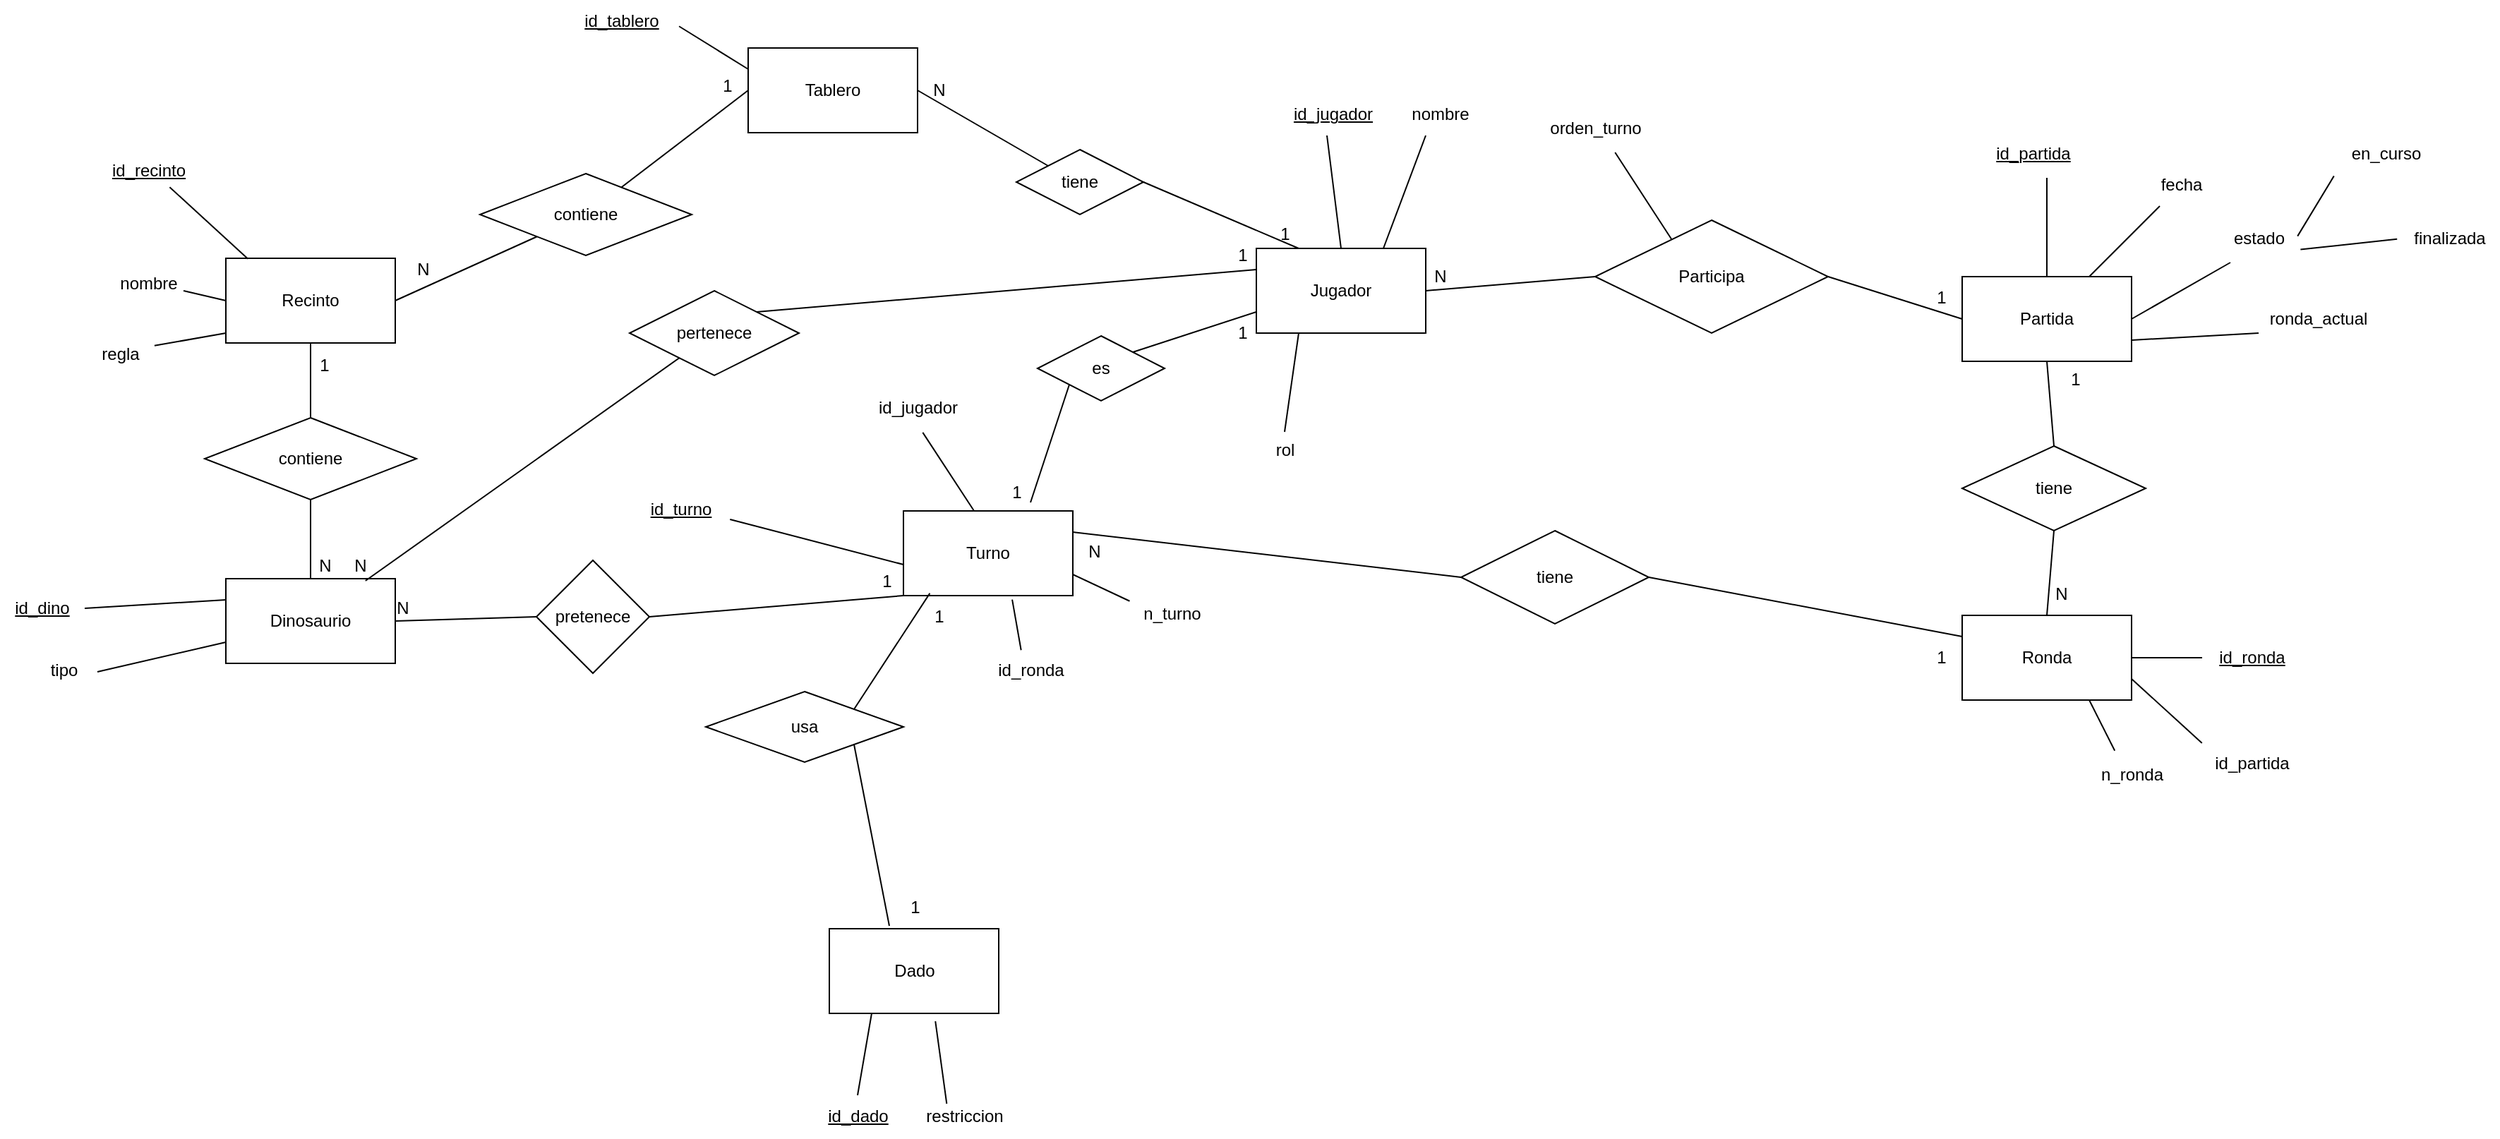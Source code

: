 <mxfile version="27.1.1">
  <diagram name="Página-1" id="BNNFv0GF89Ik_n_UJSFV">
    <mxGraphModel grid="1" page="1" gridSize="10" guides="1" tooltips="1" connect="1" arrows="1" fold="1" pageScale="1" pageWidth="827" pageHeight="1169" math="0" shadow="0">
      <root>
        <mxCell id="0" />
        <mxCell id="1" parent="0" />
        <mxCell id="86JGCpucS24EAb0vi1x8-12" style="rounded=0;orthogonalLoop=1;jettySize=auto;html=1;exitX=0.75;exitY=0;exitDx=0;exitDy=0;endArrow=none;startFill=0;" edge="1" parent="1" source="86JGCpucS24EAb0vi1x8-1">
          <mxGeometry relative="1" as="geometry">
            <mxPoint x="150.0" y="200" as="targetPoint" />
          </mxGeometry>
        </mxCell>
        <mxCell id="86JGCpucS24EAb0vi1x8-1" value="Jugador" style="rounded=0;whiteSpace=wrap;html=1;strokeColor=default;strokeWidth=1;" vertex="1" parent="1">
          <mxGeometry x="30" y="280" width="120" height="60" as="geometry" />
        </mxCell>
        <mxCell id="86JGCpucS24EAb0vi1x8-2" value="Partida" style="rounded=0;whiteSpace=wrap;html=1;" vertex="1" parent="1">
          <mxGeometry x="530" y="300" width="120" height="60" as="geometry" />
        </mxCell>
        <mxCell id="86JGCpucS24EAb0vi1x8-4" value="Tablero" style="rounded=0;whiteSpace=wrap;html=1;" vertex="1" parent="1">
          <mxGeometry x="-330" y="138" width="120" height="60" as="geometry" />
        </mxCell>
        <mxCell id="86JGCpucS24EAb0vi1x8-5" value="Dinosaurio" style="rounded=0;whiteSpace=wrap;html=1;" vertex="1" parent="1">
          <mxGeometry x="-700" y="514" width="120" height="60" as="geometry" />
        </mxCell>
        <mxCell id="86JGCpucS24EAb0vi1x8-9" value="" style="endArrow=none;html=1;rounded=0;entryX=0.5;entryY=0;entryDx=0;entryDy=0;" edge="1" parent="1" target="86JGCpucS24EAb0vi1x8-1">
          <mxGeometry width="50" height="50" relative="1" as="geometry">
            <mxPoint x="80" y="200" as="sourcePoint" />
            <mxPoint x="190" y="320" as="targetPoint" />
          </mxGeometry>
        </mxCell>
        <mxCell id="86JGCpucS24EAb0vi1x8-10" value="&lt;u&gt;id_jugador&lt;/u&gt;" style="text;html=1;align=center;verticalAlign=middle;resizable=0;points=[];autosize=1;strokeColor=none;fillColor=none;" vertex="1" parent="1">
          <mxGeometry x="44" y="170" width="80" height="30" as="geometry" />
        </mxCell>
        <mxCell id="86JGCpucS24EAb0vi1x8-13" value="nombre" style="text;html=1;align=center;verticalAlign=middle;resizable=0;points=[];autosize=1;strokeColor=none;fillColor=none;" vertex="1" parent="1">
          <mxGeometry x="130" y="170" width="60" height="30" as="geometry" />
        </mxCell>
        <mxCell id="Pi3pMl7nlMtp50f2_m2q-1" value="" style="endArrow=none;html=1;rounded=0;" edge="1" parent="1">
          <mxGeometry width="50" height="50" relative="1" as="geometry">
            <mxPoint x="590" y="300" as="sourcePoint" />
            <mxPoint x="590" y="230" as="targetPoint" />
          </mxGeometry>
        </mxCell>
        <mxCell id="Pi3pMl7nlMtp50f2_m2q-2" value="&lt;u&gt;id_partida&lt;/u&gt;" style="text;html=1;align=center;verticalAlign=middle;resizable=0;points=[];autosize=1;strokeColor=none;fillColor=none;" vertex="1" parent="1">
          <mxGeometry x="540" y="198" width="80" height="30" as="geometry" />
        </mxCell>
        <mxCell id="Pi3pMl7nlMtp50f2_m2q-3" value="" style="endArrow=none;html=1;rounded=0;" edge="1" parent="1">
          <mxGeometry width="50" height="50" relative="1" as="geometry">
            <mxPoint x="620" y="300" as="sourcePoint" />
            <mxPoint x="670" y="250" as="targetPoint" />
          </mxGeometry>
        </mxCell>
        <mxCell id="Pi3pMl7nlMtp50f2_m2q-4" value="fecha" style="text;html=1;align=center;verticalAlign=middle;resizable=0;points=[];autosize=1;strokeColor=none;fillColor=none;" vertex="1" parent="1">
          <mxGeometry x="660" y="220" width="50" height="30" as="geometry" />
        </mxCell>
        <mxCell id="Pi3pMl7nlMtp50f2_m2q-5" value="" style="endArrow=none;html=1;rounded=0;" edge="1" parent="1">
          <mxGeometry width="50" height="50" relative="1" as="geometry">
            <mxPoint x="650" y="330" as="sourcePoint" />
            <mxPoint x="720" y="290" as="targetPoint" />
          </mxGeometry>
        </mxCell>
        <mxCell id="Pi3pMl7nlMtp50f2_m2q-6" value="estado" style="text;html=1;align=center;verticalAlign=middle;resizable=0;points=[];autosize=1;strokeColor=none;fillColor=none;" vertex="1" parent="1">
          <mxGeometry x="710" y="258" width="60" height="30" as="geometry" />
        </mxCell>
        <mxCell id="Pi3pMl7nlMtp50f2_m2q-7" value="" style="endArrow=none;html=1;rounded=0;exitX=1;exitY=0.75;exitDx=0;exitDy=0;" edge="1" parent="1" source="86JGCpucS24EAb0vi1x8-2">
          <mxGeometry width="50" height="50" relative="1" as="geometry">
            <mxPoint x="690" y="390" as="sourcePoint" />
            <mxPoint x="740" y="340" as="targetPoint" />
          </mxGeometry>
        </mxCell>
        <mxCell id="Pi3pMl7nlMtp50f2_m2q-8" value="ronda_actual" style="text;html=1;align=center;verticalAlign=middle;resizable=0;points=[];autosize=1;strokeColor=none;fillColor=none;" vertex="1" parent="1">
          <mxGeometry x="737" y="315" width="90" height="30" as="geometry" />
        </mxCell>
        <mxCell id="ITycf9PlYZN2DS5Wk8c8-4" value="orden_turno" style="text;html=1;align=center;verticalAlign=middle;resizable=0;points=[];autosize=1;strokeColor=none;fillColor=none;" vertex="1" parent="1">
          <mxGeometry x="225" y="180" width="90" height="30" as="geometry" />
        </mxCell>
        <mxCell id="ITycf9PlYZN2DS5Wk8c8-5" value="" style="endArrow=none;html=1;rounded=0;entryX=0.328;entryY=0.169;entryDx=0;entryDy=0;entryPerimeter=0;exitX=0.657;exitY=1.067;exitDx=0;exitDy=0;exitPerimeter=0;" edge="1" parent="1" source="ITycf9PlYZN2DS5Wk8c8-4" target="ITycf9PlYZN2DS5Wk8c8-55">
          <mxGeometry width="50" height="50" relative="1" as="geometry">
            <mxPoint x="320" y="170" as="sourcePoint" />
            <mxPoint x="325.0" y="240" as="targetPoint" />
          </mxGeometry>
        </mxCell>
        <mxCell id="ITycf9PlYZN2DS5Wk8c8-7" value="Ronda" style="rounded=0;whiteSpace=wrap;html=1;" vertex="1" parent="1">
          <mxGeometry x="530" y="540" width="120" height="60" as="geometry" />
        </mxCell>
        <mxCell id="ITycf9PlYZN2DS5Wk8c8-8" value="" style="endArrow=none;html=1;rounded=0;exitX=1;exitY=0.5;exitDx=0;exitDy=0;" edge="1" parent="1" source="ITycf9PlYZN2DS5Wk8c8-7" target="ITycf9PlYZN2DS5Wk8c8-9">
          <mxGeometry width="50" height="50" relative="1" as="geometry">
            <mxPoint x="690" y="610" as="sourcePoint" />
            <mxPoint x="700" y="570" as="targetPoint" />
          </mxGeometry>
        </mxCell>
        <mxCell id="ITycf9PlYZN2DS5Wk8c8-9" value="&lt;u&gt;id_ronda&lt;/u&gt;" style="text;html=1;align=center;verticalAlign=middle;resizable=0;points=[];autosize=1;strokeColor=none;fillColor=none;" vertex="1" parent="1">
          <mxGeometry x="700" y="555" width="70" height="30" as="geometry" />
        </mxCell>
        <mxCell id="ITycf9PlYZN2DS5Wk8c8-11" value="n_ronda" style="text;html=1;align=center;verticalAlign=middle;resizable=0;points=[];autosize=1;strokeColor=none;fillColor=none;" vertex="1" parent="1">
          <mxGeometry x="615" y="638" width="70" height="30" as="geometry" />
        </mxCell>
        <mxCell id="ITycf9PlYZN2DS5Wk8c8-12" value="id_partida" style="text;html=1;align=center;verticalAlign=middle;resizable=0;points=[];autosize=1;strokeColor=none;fillColor=none;" vertex="1" parent="1">
          <mxGeometry x="695" y="630" width="80" height="30" as="geometry" />
        </mxCell>
        <mxCell id="ITycf9PlYZN2DS5Wk8c8-13" value="" style="endArrow=none;html=1;rounded=0;entryX=0.75;entryY=1;entryDx=0;entryDy=0;exitX=0.33;exitY=-0.07;exitDx=0;exitDy=0;exitPerimeter=0;" edge="1" parent="1" source="ITycf9PlYZN2DS5Wk8c8-11" target="ITycf9PlYZN2DS5Wk8c8-7">
          <mxGeometry width="50" height="50" relative="1" as="geometry">
            <mxPoint x="500" y="710" as="sourcePoint" />
            <mxPoint x="550" y="660" as="targetPoint" />
          </mxGeometry>
        </mxCell>
        <mxCell id="ITycf9PlYZN2DS5Wk8c8-14" value="" style="endArrow=none;html=1;rounded=0;entryX=1;entryY=0.75;entryDx=0;entryDy=0;exitX=0.061;exitY=0.015;exitDx=0;exitDy=0;exitPerimeter=0;" edge="1" parent="1" source="ITycf9PlYZN2DS5Wk8c8-12" target="ITycf9PlYZN2DS5Wk8c8-7">
          <mxGeometry width="50" height="50" relative="1" as="geometry">
            <mxPoint x="690" y="660" as="sourcePoint" />
            <mxPoint x="740" y="610" as="targetPoint" />
          </mxGeometry>
        </mxCell>
        <mxCell id="ITycf9PlYZN2DS5Wk8c8-15" value="Turno" style="rounded=0;whiteSpace=wrap;html=1;" vertex="1" parent="1">
          <mxGeometry x="-220" y="466" width="120" height="60" as="geometry" />
        </mxCell>
        <mxCell id="ITycf9PlYZN2DS5Wk8c8-16" value="&lt;u&gt;id_turno&lt;/u&gt;" style="text;html=1;align=center;verticalAlign=middle;resizable=0;points=[];autosize=1;strokeColor=none;fillColor=none;" vertex="1" parent="1">
          <mxGeometry x="-413" y="450" width="70" height="30" as="geometry" />
        </mxCell>
        <mxCell id="ITycf9PlYZN2DS5Wk8c8-17" value="n_turno" style="text;html=1;align=center;verticalAlign=middle;resizable=0;points=[];autosize=1;strokeColor=none;fillColor=none;" vertex="1" parent="1">
          <mxGeometry x="-60" y="524" width="60" height="30" as="geometry" />
        </mxCell>
        <mxCell id="ITycf9PlYZN2DS5Wk8c8-18" value="id_ronda" style="text;html=1;align=center;verticalAlign=middle;resizable=0;points=[];autosize=1;strokeColor=none;fillColor=none;" vertex="1" parent="1">
          <mxGeometry x="-165" y="564" width="70" height="30" as="geometry" />
        </mxCell>
        <mxCell id="ITycf9PlYZN2DS5Wk8c8-22" value="" style="endArrow=none;html=1;rounded=0;entryX=1.002;entryY=0.733;entryDx=0;entryDy=0;entryPerimeter=0;" edge="1" parent="1" target="ITycf9PlYZN2DS5Wk8c8-16">
          <mxGeometry width="50" height="50" relative="1" as="geometry">
            <mxPoint x="-220" y="504" as="sourcePoint" />
            <mxPoint x="-40" y="506" as="targetPoint" />
          </mxGeometry>
        </mxCell>
        <mxCell id="ITycf9PlYZN2DS5Wk8c8-23" value="" style="endArrow=none;html=1;rounded=0;exitX=1;exitY=0.75;exitDx=0;exitDy=0;entryX=0.004;entryY=0.196;entryDx=0;entryDy=0;entryPerimeter=0;" edge="1" parent="1" source="ITycf9PlYZN2DS5Wk8c8-15" target="ITycf9PlYZN2DS5Wk8c8-17">
          <mxGeometry width="50" height="50" relative="1" as="geometry">
            <mxPoint x="-60" y="543" as="sourcePoint" />
            <mxPoint x="-24" y="536" as="targetPoint" />
          </mxGeometry>
        </mxCell>
        <mxCell id="ITycf9PlYZN2DS5Wk8c8-24" value="" style="endArrow=none;html=1;rounded=0;exitX=0.642;exitY=1.047;exitDx=0;exitDy=0;entryX=0.405;entryY=0.021;entryDx=0;entryDy=0;entryPerimeter=0;exitPerimeter=0;" edge="1" parent="1" source="ITycf9PlYZN2DS5Wk8c8-15" target="ITycf9PlYZN2DS5Wk8c8-18">
          <mxGeometry width="50" height="50" relative="1" as="geometry">
            <mxPoint x="-80" y="553" as="sourcePoint" />
            <mxPoint x="-44" y="546" as="targetPoint" />
          </mxGeometry>
        </mxCell>
        <mxCell id="ITycf9PlYZN2DS5Wk8c8-27" value="" style="endArrow=none;html=1;rounded=0;entryX=0.417;entryY=0;entryDx=0;entryDy=0;entryPerimeter=0;exitX=0.546;exitY=1.082;exitDx=0;exitDy=0;exitPerimeter=0;" edge="1" parent="1" source="ITycf9PlYZN2DS5Wk8c8-19" target="ITycf9PlYZN2DS5Wk8c8-15">
          <mxGeometry width="50" height="50" relative="1" as="geometry">
            <mxPoint x="-120" y="410" as="sourcePoint" />
            <mxPoint x="-214" y="506" as="targetPoint" />
          </mxGeometry>
        </mxCell>
        <mxCell id="ITycf9PlYZN2DS5Wk8c8-29" value="Dado" style="rounded=0;whiteSpace=wrap;html=1;" vertex="1" parent="1">
          <mxGeometry x="-272.5" y="762" width="120" height="60" as="geometry" />
        </mxCell>
        <mxCell id="ITycf9PlYZN2DS5Wk8c8-30" value="&lt;u&gt;id_dado&lt;/u&gt;" style="text;html=1;align=center;verticalAlign=middle;whiteSpace=wrap;rounded=0;" vertex="1" parent="1">
          <mxGeometry x="-282.5" y="880" width="60" height="30" as="geometry" />
        </mxCell>
        <mxCell id="ITycf9PlYZN2DS5Wk8c8-31" value="restriccion" style="text;html=1;align=center;verticalAlign=middle;resizable=0;points=[];autosize=1;strokeColor=none;fillColor=none;" vertex="1" parent="1">
          <mxGeometry x="-217.5" y="880" width="80" height="30" as="geometry" />
        </mxCell>
        <mxCell id="ITycf9PlYZN2DS5Wk8c8-32" value="" style="endArrow=none;html=1;rounded=0;exitX=0.5;exitY=0;exitDx=0;exitDy=0;entryX=0.25;entryY=1;entryDx=0;entryDy=0;" edge="1" parent="1" source="ITycf9PlYZN2DS5Wk8c8-30" target="ITycf9PlYZN2DS5Wk8c8-29">
          <mxGeometry width="50" height="50" relative="1" as="geometry">
            <mxPoint x="-252.5" y="872" as="sourcePoint" />
            <mxPoint x="-272.5" y="822" as="targetPoint" />
          </mxGeometry>
        </mxCell>
        <mxCell id="ITycf9PlYZN2DS5Wk8c8-34" value="" style="endArrow=none;html=1;rounded=0;entryX=0.626;entryY=1.092;entryDx=0;entryDy=0;entryPerimeter=0;exitX=0.352;exitY=0.2;exitDx=0;exitDy=0;exitPerimeter=0;" edge="1" parent="1" source="ITycf9PlYZN2DS5Wk8c8-31" target="ITycf9PlYZN2DS5Wk8c8-29">
          <mxGeometry width="50" height="50" relative="1" as="geometry">
            <mxPoint x="-232.5" y="912" as="sourcePoint" />
            <mxPoint x="-182.5" y="862" as="targetPoint" />
          </mxGeometry>
        </mxCell>
        <mxCell id="ITycf9PlYZN2DS5Wk8c8-40" value="Recinto" style="rounded=0;whiteSpace=wrap;html=1;" vertex="1" parent="1">
          <mxGeometry x="-700" y="287" width="120" height="60" as="geometry" />
        </mxCell>
        <mxCell id="ITycf9PlYZN2DS5Wk8c8-41" value="&lt;u&gt;id_recinto&lt;/u&gt;" style="text;html=1;align=center;verticalAlign=middle;resizable=0;points=[];autosize=1;strokeColor=none;fillColor=none;" vertex="1" parent="1">
          <mxGeometry x="-795" y="210" width="80" height="30" as="geometry" />
        </mxCell>
        <mxCell id="ITycf9PlYZN2DS5Wk8c8-42" value="nombre" style="text;html=1;align=center;verticalAlign=middle;resizable=0;points=[];autosize=1;strokeColor=none;fillColor=none;" vertex="1" parent="1">
          <mxGeometry x="-785" y="290" width="60" height="30" as="geometry" />
        </mxCell>
        <mxCell id="ITycf9PlYZN2DS5Wk8c8-43" value="regla" style="text;html=1;align=center;verticalAlign=middle;resizable=0;points=[];autosize=1;strokeColor=none;fillColor=none;" vertex="1" parent="1">
          <mxGeometry x="-800" y="340" width="50" height="30" as="geometry" />
        </mxCell>
        <mxCell id="ITycf9PlYZN2DS5Wk8c8-45" value="" style="endArrow=none;html=1;rounded=0;entryX=0.69;entryY=0.887;entryDx=0;entryDy=0;entryPerimeter=0;exitX=0.13;exitY=0.006;exitDx=0;exitDy=0;exitPerimeter=0;" edge="1" parent="1" source="ITycf9PlYZN2DS5Wk8c8-40" target="ITycf9PlYZN2DS5Wk8c8-41">
          <mxGeometry width="50" height="50" relative="1" as="geometry">
            <mxPoint x="-580" y="297" as="sourcePoint" />
            <mxPoint x="-530" y="247" as="targetPoint" />
          </mxGeometry>
        </mxCell>
        <mxCell id="ITycf9PlYZN2DS5Wk8c8-46" value="" style="endArrow=none;html=1;rounded=0;exitX=0;exitY=0.5;exitDx=0;exitDy=0;" edge="1" parent="1" source="ITycf9PlYZN2DS5Wk8c8-40">
          <mxGeometry width="50" height="50" relative="1" as="geometry">
            <mxPoint x="-580" y="317" as="sourcePoint" />
            <mxPoint x="-730" y="310" as="targetPoint" />
          </mxGeometry>
        </mxCell>
        <mxCell id="ITycf9PlYZN2DS5Wk8c8-48" value="" style="endArrow=none;html=1;rounded=0;exitX=0.989;exitY=0.297;exitDx=0;exitDy=0;exitPerimeter=0;" edge="1" parent="1" source="ITycf9PlYZN2DS5Wk8c8-43">
          <mxGeometry width="50" height="50" relative="1" as="geometry">
            <mxPoint x="-430" y="427" as="sourcePoint" />
            <mxPoint x="-700" y="340" as="targetPoint" />
          </mxGeometry>
        </mxCell>
        <mxCell id="ITycf9PlYZN2DS5Wk8c8-49" value="" style="endArrow=none;html=1;rounded=0;entryX=1;entryY=0.5;entryDx=0;entryDy=0;" edge="1" parent="1" target="ITycf9PlYZN2DS5Wk8c8-50">
          <mxGeometry width="50" height="50" relative="1" as="geometry">
            <mxPoint x="-700" y="529" as="sourcePoint" />
            <mxPoint x="650" y="869" as="targetPoint" />
          </mxGeometry>
        </mxCell>
        <mxCell id="ITycf9PlYZN2DS5Wk8c8-50" value="&lt;u&gt;id_dino&lt;/u&gt;" style="text;html=1;align=center;verticalAlign=middle;whiteSpace=wrap;rounded=0;" vertex="1" parent="1">
          <mxGeometry x="-860" y="520" width="60" height="30" as="geometry" />
        </mxCell>
        <mxCell id="ITycf9PlYZN2DS5Wk8c8-52" value="tipo" style="text;html=1;align=center;verticalAlign=middle;resizable=0;points=[];autosize=1;strokeColor=none;fillColor=none;" vertex="1" parent="1">
          <mxGeometry x="-835" y="564" width="40" height="30" as="geometry" />
        </mxCell>
        <mxCell id="ITycf9PlYZN2DS5Wk8c8-53" value="" style="endArrow=none;html=1;rounded=0;entryX=0;entryY=0.75;entryDx=0;entryDy=0;exitX=1.1;exitY=0.533;exitDx=0;exitDy=0;exitPerimeter=0;" edge="1" parent="1" source="ITycf9PlYZN2DS5Wk8c8-52" target="86JGCpucS24EAb0vi1x8-5">
          <mxGeometry width="50" height="50" relative="1" as="geometry">
            <mxPoint x="550" y="994" as="sourcePoint" />
            <mxPoint x="600" y="944" as="targetPoint" />
          </mxGeometry>
        </mxCell>
        <mxCell id="ITycf9PlYZN2DS5Wk8c8-55" value="Participa" style="rhombus;whiteSpace=wrap;html=1;" vertex="1" parent="1">
          <mxGeometry x="270" y="260" width="165" height="80" as="geometry" />
        </mxCell>
        <mxCell id="ITycf9PlYZN2DS5Wk8c8-56" value="" style="endArrow=none;html=1;rounded=0;exitX=1;exitY=0.5;exitDx=0;exitDy=0;entryX=0;entryY=0.5;entryDx=0;entryDy=0;" edge="1" parent="1" source="86JGCpucS24EAb0vi1x8-1" target="ITycf9PlYZN2DS5Wk8c8-55">
          <mxGeometry width="50" height="50" relative="1" as="geometry">
            <mxPoint x="180" y="340" as="sourcePoint" />
            <mxPoint x="230" y="290" as="targetPoint" />
          </mxGeometry>
        </mxCell>
        <mxCell id="ITycf9PlYZN2DS5Wk8c8-57" value="" style="endArrow=none;html=1;rounded=0;entryX=1;entryY=0.5;entryDx=0;entryDy=0;exitX=0;exitY=0.5;exitDx=0;exitDy=0;" edge="1" parent="1" source="86JGCpucS24EAb0vi1x8-2" target="ITycf9PlYZN2DS5Wk8c8-55">
          <mxGeometry width="50" height="50" relative="1" as="geometry">
            <mxPoint x="450" y="400" as="sourcePoint" />
            <mxPoint x="500" y="350" as="targetPoint" />
          </mxGeometry>
        </mxCell>
        <mxCell id="ITycf9PlYZN2DS5Wk8c8-58" value="N" style="text;html=1;align=center;verticalAlign=middle;resizable=0;points=[];autosize=1;strokeColor=none;fillColor=none;" vertex="1" parent="1">
          <mxGeometry x="145" y="285" width="30" height="30" as="geometry" />
        </mxCell>
        <mxCell id="ITycf9PlYZN2DS5Wk8c8-59" value="1" style="text;html=1;align=center;verticalAlign=middle;resizable=0;points=[];autosize=1;strokeColor=none;fillColor=none;" vertex="1" parent="1">
          <mxGeometry x="500" y="300" width="30" height="30" as="geometry" />
        </mxCell>
        <mxCell id="ITycf9PlYZN2DS5Wk8c8-60" value="" style="endArrow=none;html=1;rounded=0;entryX=0.25;entryY=1;entryDx=0;entryDy=0;" edge="1" parent="1" target="86JGCpucS24EAb0vi1x8-1">
          <mxGeometry width="50" height="50" relative="1" as="geometry">
            <mxPoint x="50" y="410" as="sourcePoint" />
            <mxPoint x="80" y="390" as="targetPoint" />
          </mxGeometry>
        </mxCell>
        <mxCell id="ITycf9PlYZN2DS5Wk8c8-61" value="rol" style="text;html=1;align=center;verticalAlign=middle;resizable=0;points=[];autosize=1;strokeColor=none;fillColor=none;" vertex="1" parent="1">
          <mxGeometry x="30" y="408" width="40" height="30" as="geometry" />
        </mxCell>
        <mxCell id="ITycf9PlYZN2DS5Wk8c8-62" value="en_curso" style="text;html=1;align=center;verticalAlign=middle;resizable=0;points=[];autosize=1;strokeColor=none;fillColor=none;" vertex="1" parent="1">
          <mxGeometry x="795" y="198" width="70" height="30" as="geometry" />
        </mxCell>
        <mxCell id="ITycf9PlYZN2DS5Wk8c8-63" value="finalizada" style="text;html=1;align=center;verticalAlign=middle;resizable=0;points=[];autosize=1;strokeColor=none;fillColor=none;" vertex="1" parent="1">
          <mxGeometry x="840" y="258" width="70" height="30" as="geometry" />
        </mxCell>
        <mxCell id="ITycf9PlYZN2DS5Wk8c8-64" value="" style="endArrow=none;html=1;rounded=0;entryX=-0.023;entryY=1.023;entryDx=0;entryDy=0;entryPerimeter=0;exitX=0.96;exitY=0.444;exitDx=0;exitDy=0;exitPerimeter=0;" edge="1" parent="1" source="Pi3pMl7nlMtp50f2_m2q-6" target="ITycf9PlYZN2DS5Wk8c8-62">
          <mxGeometry width="50" height="50" relative="1" as="geometry">
            <mxPoint x="740" y="260" as="sourcePoint" />
            <mxPoint x="790" y="210" as="targetPoint" />
          </mxGeometry>
        </mxCell>
        <mxCell id="ITycf9PlYZN2DS5Wk8c8-65" value="" style="endArrow=none;html=1;rounded=0;exitX=0.995;exitY=0.76;exitDx=0;exitDy=0;exitPerimeter=0;entryX=-0.027;entryY=0.514;entryDx=0;entryDy=0;entryPerimeter=0;" edge="1" parent="1" source="Pi3pMl7nlMtp50f2_m2q-6" target="ITycf9PlYZN2DS5Wk8c8-63">
          <mxGeometry width="50" height="50" relative="1" as="geometry">
            <mxPoint x="770" y="350" as="sourcePoint" />
            <mxPoint x="840" y="281" as="targetPoint" />
          </mxGeometry>
        </mxCell>
        <mxCell id="ITycf9PlYZN2DS5Wk8c8-66" value="&lt;u&gt;id_tablero&lt;/u&gt;" style="text;html=1;align=center;verticalAlign=middle;resizable=0;points=[];autosize=1;strokeColor=none;fillColor=none;" vertex="1" parent="1">
          <mxGeometry x="-460" y="104" width="80" height="30" as="geometry" />
        </mxCell>
        <mxCell id="ITycf9PlYZN2DS5Wk8c8-67" value="" style="endArrow=none;html=1;rounded=0;entryX=0;entryY=0.25;entryDx=0;entryDy=0;exitX=1.013;exitY=0.621;exitDx=0;exitDy=0;exitPerimeter=0;" edge="1" parent="1" source="ITycf9PlYZN2DS5Wk8c8-66" target="86JGCpucS24EAb0vi1x8-4">
          <mxGeometry width="50" height="50" relative="1" as="geometry">
            <mxPoint x="-380" y="186" as="sourcePoint" />
            <mxPoint x="-330" y="136" as="targetPoint" />
          </mxGeometry>
        </mxCell>
        <mxCell id="ITycf9PlYZN2DS5Wk8c8-68" value="tiene" style="rhombus;whiteSpace=wrap;html=1;" vertex="1" parent="1">
          <mxGeometry x="530" y="420" width="130" height="60" as="geometry" />
        </mxCell>
        <mxCell id="ITycf9PlYZN2DS5Wk8c8-69" value="" style="endArrow=none;html=1;rounded=0;exitX=0.5;exitY=0;exitDx=0;exitDy=0;entryX=0.5;entryY=1;entryDx=0;entryDy=0;" edge="1" parent="1" source="ITycf9PlYZN2DS5Wk8c8-68" target="86JGCpucS24EAb0vi1x8-2">
          <mxGeometry width="50" height="50" relative="1" as="geometry">
            <mxPoint x="760" y="470" as="sourcePoint" />
            <mxPoint x="810" y="420" as="targetPoint" />
          </mxGeometry>
        </mxCell>
        <mxCell id="ITycf9PlYZN2DS5Wk8c8-70" value="" style="endArrow=none;html=1;rounded=0;exitX=0.5;exitY=1;exitDx=0;exitDy=0;entryX=0.5;entryY=0;entryDx=0;entryDy=0;" edge="1" parent="1" source="ITycf9PlYZN2DS5Wk8c8-68" target="ITycf9PlYZN2DS5Wk8c8-7">
          <mxGeometry width="50" height="50" relative="1" as="geometry">
            <mxPoint x="660" y="520" as="sourcePoint" />
            <mxPoint x="710" y="470" as="targetPoint" />
          </mxGeometry>
        </mxCell>
        <mxCell id="ITycf9PlYZN2DS5Wk8c8-71" value="1" style="text;html=1;align=center;verticalAlign=middle;resizable=0;points=[];autosize=1;strokeColor=none;fillColor=none;" vertex="1" parent="1">
          <mxGeometry x="595" y="358" width="30" height="30" as="geometry" />
        </mxCell>
        <mxCell id="ITycf9PlYZN2DS5Wk8c8-72" value="N" style="text;html=1;align=center;verticalAlign=middle;resizable=0;points=[];autosize=1;strokeColor=none;fillColor=none;" vertex="1" parent="1">
          <mxGeometry x="585" y="510" width="30" height="30" as="geometry" />
        </mxCell>
        <mxCell id="ITycf9PlYZN2DS5Wk8c8-73" value="tiene" style="rhombus;whiteSpace=wrap;html=1;" vertex="1" parent="1">
          <mxGeometry x="175" y="480" width="133" height="66" as="geometry" />
        </mxCell>
        <mxCell id="ITycf9PlYZN2DS5Wk8c8-74" value="" style="endArrow=none;html=1;rounded=0;entryX=1;entryY=0.5;entryDx=0;entryDy=0;exitX=0;exitY=0.25;exitDx=0;exitDy=0;" edge="1" parent="1" source="ITycf9PlYZN2DS5Wk8c8-7" target="ITycf9PlYZN2DS5Wk8c8-73">
          <mxGeometry width="50" height="50" relative="1" as="geometry">
            <mxPoint x="650" y="550" as="sourcePoint" />
            <mxPoint x="690" y="510" as="targetPoint" />
          </mxGeometry>
        </mxCell>
        <mxCell id="ITycf9PlYZN2DS5Wk8c8-75" value="" style="endArrow=none;html=1;rounded=0;entryX=1;entryY=0.25;entryDx=0;entryDy=0;exitX=0;exitY=0.5;exitDx=0;exitDy=0;" edge="1" parent="1" source="ITycf9PlYZN2DS5Wk8c8-73" target="ITycf9PlYZN2DS5Wk8c8-15">
          <mxGeometry width="50" height="50" relative="1" as="geometry">
            <mxPoint x="250" y="473" as="sourcePoint" />
            <mxPoint x="860" y="430" as="targetPoint" />
          </mxGeometry>
        </mxCell>
        <mxCell id="ITycf9PlYZN2DS5Wk8c8-76" value="1" style="text;html=1;align=center;verticalAlign=middle;resizable=0;points=[];autosize=1;strokeColor=none;fillColor=none;" vertex="1" parent="1">
          <mxGeometry x="500" y="555" width="30" height="30" as="geometry" />
        </mxCell>
        <mxCell id="ITycf9PlYZN2DS5Wk8c8-77" value="N" style="text;html=1;align=center;verticalAlign=middle;resizable=0;points=[];autosize=1;strokeColor=none;fillColor=none;" vertex="1" parent="1">
          <mxGeometry x="-100" y="480" width="30" height="30" as="geometry" />
        </mxCell>
        <mxCell id="ITycf9PlYZN2DS5Wk8c8-19" value="id_jugador" style="text;html=1;align=center;verticalAlign=middle;resizable=0;points=[];autosize=1;strokeColor=none;fillColor=none;" vertex="1" parent="1">
          <mxGeometry x="-250" y="378" width="80" height="30" as="geometry" />
        </mxCell>
        <mxCell id="ITycf9PlYZN2DS5Wk8c8-81" value="es" style="rhombus;whiteSpace=wrap;html=1;" vertex="1" parent="1">
          <mxGeometry x="-125" y="342" width="90" height="46" as="geometry" />
        </mxCell>
        <mxCell id="ITycf9PlYZN2DS5Wk8c8-82" value="" style="endArrow=none;html=1;rounded=0;entryX=0;entryY=1;entryDx=0;entryDy=0;" edge="1" parent="1" target="ITycf9PlYZN2DS5Wk8c8-81">
          <mxGeometry width="50" height="50" relative="1" as="geometry">
            <mxPoint x="-130" y="460" as="sourcePoint" />
            <mxPoint x="-100" y="420" as="targetPoint" />
          </mxGeometry>
        </mxCell>
        <mxCell id="ITycf9PlYZN2DS5Wk8c8-83" value="" style="endArrow=none;html=1;rounded=0;entryX=0;entryY=0.75;entryDx=0;entryDy=0;exitX=1;exitY=0;exitDx=0;exitDy=0;" edge="1" parent="1" source="ITycf9PlYZN2DS5Wk8c8-81" target="86JGCpucS24EAb0vi1x8-1">
          <mxGeometry width="50" height="50" relative="1" as="geometry">
            <mxPoint x="-110" y="330" as="sourcePoint" />
            <mxPoint x="-60" y="280" as="targetPoint" />
          </mxGeometry>
        </mxCell>
        <mxCell id="ITycf9PlYZN2DS5Wk8c8-84" value="1" style="text;html=1;align=center;verticalAlign=middle;resizable=0;points=[];autosize=1;strokeColor=none;fillColor=none;" vertex="1" parent="1">
          <mxGeometry x="5" y="325" width="30" height="30" as="geometry" />
        </mxCell>
        <mxCell id="ITycf9PlYZN2DS5Wk8c8-85" value="1" style="text;html=1;align=center;verticalAlign=middle;resizable=0;points=[];autosize=1;strokeColor=none;fillColor=none;" vertex="1" parent="1">
          <mxGeometry x="-155" y="438" width="30" height="30" as="geometry" />
        </mxCell>
        <mxCell id="ITycf9PlYZN2DS5Wk8c8-88" value="usa" style="rhombus;whiteSpace=wrap;html=1;" vertex="1" parent="1">
          <mxGeometry x="-360" y="594" width="140" height="50" as="geometry" />
        </mxCell>
        <mxCell id="ITycf9PlYZN2DS5Wk8c8-89" value="" style="endArrow=none;html=1;rounded=0;entryX=0.156;entryY=0.972;entryDx=0;entryDy=0;entryPerimeter=0;exitX=1;exitY=0;exitDx=0;exitDy=0;" edge="1" parent="1" source="ITycf9PlYZN2DS5Wk8c8-88" target="ITycf9PlYZN2DS5Wk8c8-15">
          <mxGeometry width="50" height="50" relative="1" as="geometry">
            <mxPoint x="-280" y="600" as="sourcePoint" />
            <mxPoint x="-230" y="550" as="targetPoint" />
          </mxGeometry>
        </mxCell>
        <mxCell id="ITycf9PlYZN2DS5Wk8c8-90" value="" style="endArrow=none;html=1;rounded=0;entryX=1;entryY=1;entryDx=0;entryDy=0;" edge="1" parent="1" target="ITycf9PlYZN2DS5Wk8c8-88">
          <mxGeometry width="50" height="50" relative="1" as="geometry">
            <mxPoint x="-230" y="760" as="sourcePoint" />
            <mxPoint x="-120" y="670" as="targetPoint" />
          </mxGeometry>
        </mxCell>
        <mxCell id="ITycf9PlYZN2DS5Wk8c8-91" value="1" style="text;html=1;align=center;verticalAlign=middle;resizable=0;points=[];autosize=1;strokeColor=none;fillColor=none;" vertex="1" parent="1">
          <mxGeometry x="-210" y="526" width="30" height="30" as="geometry" />
        </mxCell>
        <mxCell id="ITycf9PlYZN2DS5Wk8c8-92" value="1" style="text;html=1;align=center;verticalAlign=middle;resizable=0;points=[];autosize=1;strokeColor=none;fillColor=none;" vertex="1" parent="1">
          <mxGeometry x="-227.5" y="732" width="30" height="30" as="geometry" />
        </mxCell>
        <mxCell id="ITycf9PlYZN2DS5Wk8c8-94" value="tiene" style="rhombus;whiteSpace=wrap;html=1;" vertex="1" parent="1">
          <mxGeometry x="-140" y="210" width="90" height="46" as="geometry" />
        </mxCell>
        <mxCell id="ITycf9PlYZN2DS5Wk8c8-95" value="" style="endArrow=none;html=1;rounded=0;exitX=1;exitY=0.5;exitDx=0;exitDy=0;entryX=0;entryY=0;entryDx=0;entryDy=0;" edge="1" parent="1" source="86JGCpucS24EAb0vi1x8-4" target="ITycf9PlYZN2DS5Wk8c8-94">
          <mxGeometry width="50" height="50" relative="1" as="geometry">
            <mxPoint x="-150" y="210" as="sourcePoint" />
            <mxPoint x="-100" y="160" as="targetPoint" />
          </mxGeometry>
        </mxCell>
        <mxCell id="ITycf9PlYZN2DS5Wk8c8-96" value="" style="endArrow=none;html=1;rounded=0;exitX=1;exitY=0.5;exitDx=0;exitDy=0;entryX=0.25;entryY=0;entryDx=0;entryDy=0;" edge="1" parent="1" source="ITycf9PlYZN2DS5Wk8c8-94" target="86JGCpucS24EAb0vi1x8-1">
          <mxGeometry width="50" height="50" relative="1" as="geometry">
            <mxPoint x="-40" y="210" as="sourcePoint" />
            <mxPoint x="10" y="160" as="targetPoint" />
          </mxGeometry>
        </mxCell>
        <mxCell id="ITycf9PlYZN2DS5Wk8c8-97" value="1" style="text;html=1;align=center;verticalAlign=middle;resizable=0;points=[];autosize=1;strokeColor=none;fillColor=none;" vertex="1" parent="1">
          <mxGeometry x="35" y="255" width="30" height="30" as="geometry" />
        </mxCell>
        <mxCell id="ITycf9PlYZN2DS5Wk8c8-98" value="N" style="text;html=1;align=center;verticalAlign=middle;resizable=0;points=[];autosize=1;strokeColor=none;fillColor=none;" vertex="1" parent="1">
          <mxGeometry x="-210" y="153" width="30" height="30" as="geometry" />
        </mxCell>
        <mxCell id="ITycf9PlYZN2DS5Wk8c8-99" value="contiene" style="rhombus;whiteSpace=wrap;html=1;" vertex="1" parent="1">
          <mxGeometry x="-520" y="227" width="150" height="58" as="geometry" />
        </mxCell>
        <mxCell id="ITycf9PlYZN2DS5Wk8c8-100" value="" style="endArrow=none;html=1;rounded=0;exitX=1;exitY=0.5;exitDx=0;exitDy=0;" edge="1" parent="1" source="ITycf9PlYZN2DS5Wk8c8-40" target="ITycf9PlYZN2DS5Wk8c8-99">
          <mxGeometry width="50" height="50" relative="1" as="geometry">
            <mxPoint x="-570" y="380" as="sourcePoint" />
            <mxPoint x="-520" y="330" as="targetPoint" />
          </mxGeometry>
        </mxCell>
        <mxCell id="ITycf9PlYZN2DS5Wk8c8-101" value="" style="endArrow=none;html=1;rounded=0;entryX=0;entryY=0.5;entryDx=0;entryDy=0;" edge="1" parent="1" source="ITycf9PlYZN2DS5Wk8c8-99" target="86JGCpucS24EAb0vi1x8-4">
          <mxGeometry width="50" height="50" relative="1" as="geometry">
            <mxPoint x="-370" y="306" as="sourcePoint" />
            <mxPoint x="-299.289" y="256" as="targetPoint" />
          </mxGeometry>
        </mxCell>
        <mxCell id="ITycf9PlYZN2DS5Wk8c8-102" value="N" style="text;html=1;align=center;verticalAlign=middle;whiteSpace=wrap;rounded=0;" vertex="1" parent="1">
          <mxGeometry x="-590" y="274" width="60" height="41" as="geometry" />
        </mxCell>
        <mxCell id="ITycf9PlYZN2DS5Wk8c8-104" value="1" style="text;html=1;align=center;verticalAlign=middle;resizable=0;points=[];autosize=1;strokeColor=none;fillColor=none;" vertex="1" parent="1">
          <mxGeometry x="-360" y="150" width="30" height="30" as="geometry" />
        </mxCell>
        <mxCell id="ITycf9PlYZN2DS5Wk8c8-105" value="contiene" style="rhombus;whiteSpace=wrap;html=1;" vertex="1" parent="1">
          <mxGeometry x="-715" y="400" width="150" height="58" as="geometry" />
        </mxCell>
        <mxCell id="ITycf9PlYZN2DS5Wk8c8-106" value="" style="endArrow=none;html=1;rounded=0;exitX=0.5;exitY=0;exitDx=0;exitDy=0;entryX=0.5;entryY=1;entryDx=0;entryDy=0;" edge="1" parent="1" source="ITycf9PlYZN2DS5Wk8c8-105" target="ITycf9PlYZN2DS5Wk8c8-40">
          <mxGeometry width="50" height="50" relative="1" as="geometry">
            <mxPoint x="-640" y="410" as="sourcePoint" />
            <mxPoint x="-590" y="360" as="targetPoint" />
          </mxGeometry>
        </mxCell>
        <mxCell id="ITycf9PlYZN2DS5Wk8c8-107" value="" style="endArrow=none;html=1;rounded=0;exitX=0.5;exitY=1;exitDx=0;exitDy=0;entryX=0.5;entryY=0;entryDx=0;entryDy=0;" edge="1" parent="1" source="ITycf9PlYZN2DS5Wk8c8-105" target="86JGCpucS24EAb0vi1x8-5">
          <mxGeometry width="50" height="50" relative="1" as="geometry">
            <mxPoint x="-560" y="510" as="sourcePoint" />
            <mxPoint x="-640" y="510" as="targetPoint" />
          </mxGeometry>
        </mxCell>
        <mxCell id="ITycf9PlYZN2DS5Wk8c8-108" value="pretenece" style="rhombus;whiteSpace=wrap;html=1;" vertex="1" parent="1">
          <mxGeometry x="-480" y="501" width="80" height="80" as="geometry" />
        </mxCell>
        <mxCell id="ITycf9PlYZN2DS5Wk8c8-109" value="" style="endArrow=none;html=1;rounded=0;exitX=1;exitY=0.5;exitDx=0;exitDy=0;entryX=0;entryY=0.5;entryDx=0;entryDy=0;" edge="1" parent="1" source="86JGCpucS24EAb0vi1x8-5" target="ITycf9PlYZN2DS5Wk8c8-108">
          <mxGeometry width="50" height="50" relative="1" as="geometry">
            <mxPoint x="-540" y="660" as="sourcePoint" />
            <mxPoint x="-490" y="610" as="targetPoint" />
          </mxGeometry>
        </mxCell>
        <mxCell id="ITycf9PlYZN2DS5Wk8c8-110" value="" style="endArrow=none;html=1;rounded=0;exitX=1;exitY=0.5;exitDx=0;exitDy=0;entryX=0;entryY=1;entryDx=0;entryDy=0;" edge="1" parent="1" source="ITycf9PlYZN2DS5Wk8c8-108" target="ITycf9PlYZN2DS5Wk8c8-15">
          <mxGeometry width="50" height="50" relative="1" as="geometry">
            <mxPoint x="-370" y="570" as="sourcePoint" />
            <mxPoint x="-320" y="520" as="targetPoint" />
          </mxGeometry>
        </mxCell>
        <mxCell id="ITycf9PlYZN2DS5Wk8c8-111" value="1" style="text;html=1;align=center;verticalAlign=middle;whiteSpace=wrap;rounded=0;" vertex="1" parent="1">
          <mxGeometry x="-660" y="348" width="60" height="30" as="geometry" />
        </mxCell>
        <mxCell id="ITycf9PlYZN2DS5Wk8c8-113" value="N" style="text;html=1;align=center;verticalAlign=middle;resizable=0;points=[];autosize=1;strokeColor=none;fillColor=none;" vertex="1" parent="1">
          <mxGeometry x="-645" y="490" width="30" height="30" as="geometry" />
        </mxCell>
        <mxCell id="ITycf9PlYZN2DS5Wk8c8-114" value="N" style="text;html=1;align=center;verticalAlign=middle;resizable=0;points=[];autosize=1;strokeColor=none;fillColor=none;" vertex="1" parent="1">
          <mxGeometry x="-590" y="520" width="30" height="30" as="geometry" />
        </mxCell>
        <mxCell id="ITycf9PlYZN2DS5Wk8c8-115" value="1" style="text;html=1;align=center;verticalAlign=middle;resizable=0;points=[];autosize=1;strokeColor=none;fillColor=none;" vertex="1" parent="1">
          <mxGeometry x="-247.5" y="501" width="30" height="30" as="geometry" />
        </mxCell>
        <mxCell id="ITycf9PlYZN2DS5Wk8c8-116" value="pertenece" style="rhombus;whiteSpace=wrap;html=1;" vertex="1" parent="1">
          <mxGeometry x="-414" y="310" width="120" height="60" as="geometry" />
        </mxCell>
        <mxCell id="ITycf9PlYZN2DS5Wk8c8-117" value="" style="endArrow=none;html=1;rounded=0;exitX=0.824;exitY=0.025;exitDx=0;exitDy=0;exitPerimeter=0;" edge="1" parent="1" source="86JGCpucS24EAb0vi1x8-5" target="ITycf9PlYZN2DS5Wk8c8-116">
          <mxGeometry width="50" height="50" relative="1" as="geometry">
            <mxPoint x="-590" y="520" as="sourcePoint" />
            <mxPoint x="-540" y="470" as="targetPoint" />
          </mxGeometry>
        </mxCell>
        <mxCell id="ITycf9PlYZN2DS5Wk8c8-118" value="" style="endArrow=none;html=1;rounded=0;exitX=1;exitY=0;exitDx=0;exitDy=0;entryX=0;entryY=0.25;entryDx=0;entryDy=0;" edge="1" parent="1" source="ITycf9PlYZN2DS5Wk8c8-116" target="86JGCpucS24EAb0vi1x8-1">
          <mxGeometry width="50" height="50" relative="1" as="geometry">
            <mxPoint x="-240" y="350" as="sourcePoint" />
            <mxPoint x="-190" y="300" as="targetPoint" />
          </mxGeometry>
        </mxCell>
        <mxCell id="ITycf9PlYZN2DS5Wk8c8-119" value="N" style="text;html=1;align=center;verticalAlign=middle;resizable=0;points=[];autosize=1;strokeColor=none;fillColor=none;" vertex="1" parent="1">
          <mxGeometry x="-620" y="490" width="30" height="30" as="geometry" />
        </mxCell>
        <mxCell id="ITycf9PlYZN2DS5Wk8c8-120" value="1" style="text;html=1;align=center;verticalAlign=middle;resizable=0;points=[];autosize=1;strokeColor=none;fillColor=none;" vertex="1" parent="1">
          <mxGeometry x="5" y="270" width="30" height="30" as="geometry" />
        </mxCell>
      </root>
    </mxGraphModel>
  </diagram>
</mxfile>
